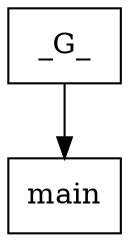 digraph callgraph {
{
node [shape=box]
_G_[label="_G_" URL="_G_.svg"]
main[label="main" URL="main.svg"]
}
_G_ -> main
}
